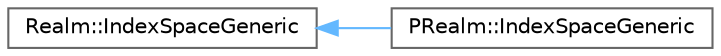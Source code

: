 digraph "Graphical Class Hierarchy"
{
 // LATEX_PDF_SIZE
  bgcolor="transparent";
  edge [fontname=Helvetica,fontsize=10,labelfontname=Helvetica,labelfontsize=10];
  node [fontname=Helvetica,fontsize=10,shape=box,height=0.2,width=0.4];
  rankdir="LR";
  Node0 [id="Node000000",label="Realm::IndexSpaceGeneric",height=0.2,width=0.4,color="grey40", fillcolor="white", style="filled",URL="$classRealm_1_1IndexSpaceGeneric.html",tooltip=" "];
  Node0 -> Node1 [id="edge159_Node000000_Node000001",dir="back",color="steelblue1",style="solid",tooltip=" "];
  Node1 [id="Node000001",label="PRealm::IndexSpaceGeneric",height=0.2,width=0.4,color="grey40", fillcolor="white", style="filled",URL="$classPRealm_1_1IndexSpaceGeneric.html",tooltip=" "];
}
